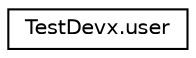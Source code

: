 digraph "Graphical Class Hierarchy"
{
  edge [fontname="Helvetica",fontsize="10",labelfontname="Helvetica",labelfontsize="10"];
  node [fontname="Helvetica",fontsize="10",shape=record];
  rankdir="LR";
  Node0 [label="TestDevx.user",height=0.2,width=0.4,color="black", fillcolor="white", style="filled",URL="$class_test_devx_1_1user.html"];
}
